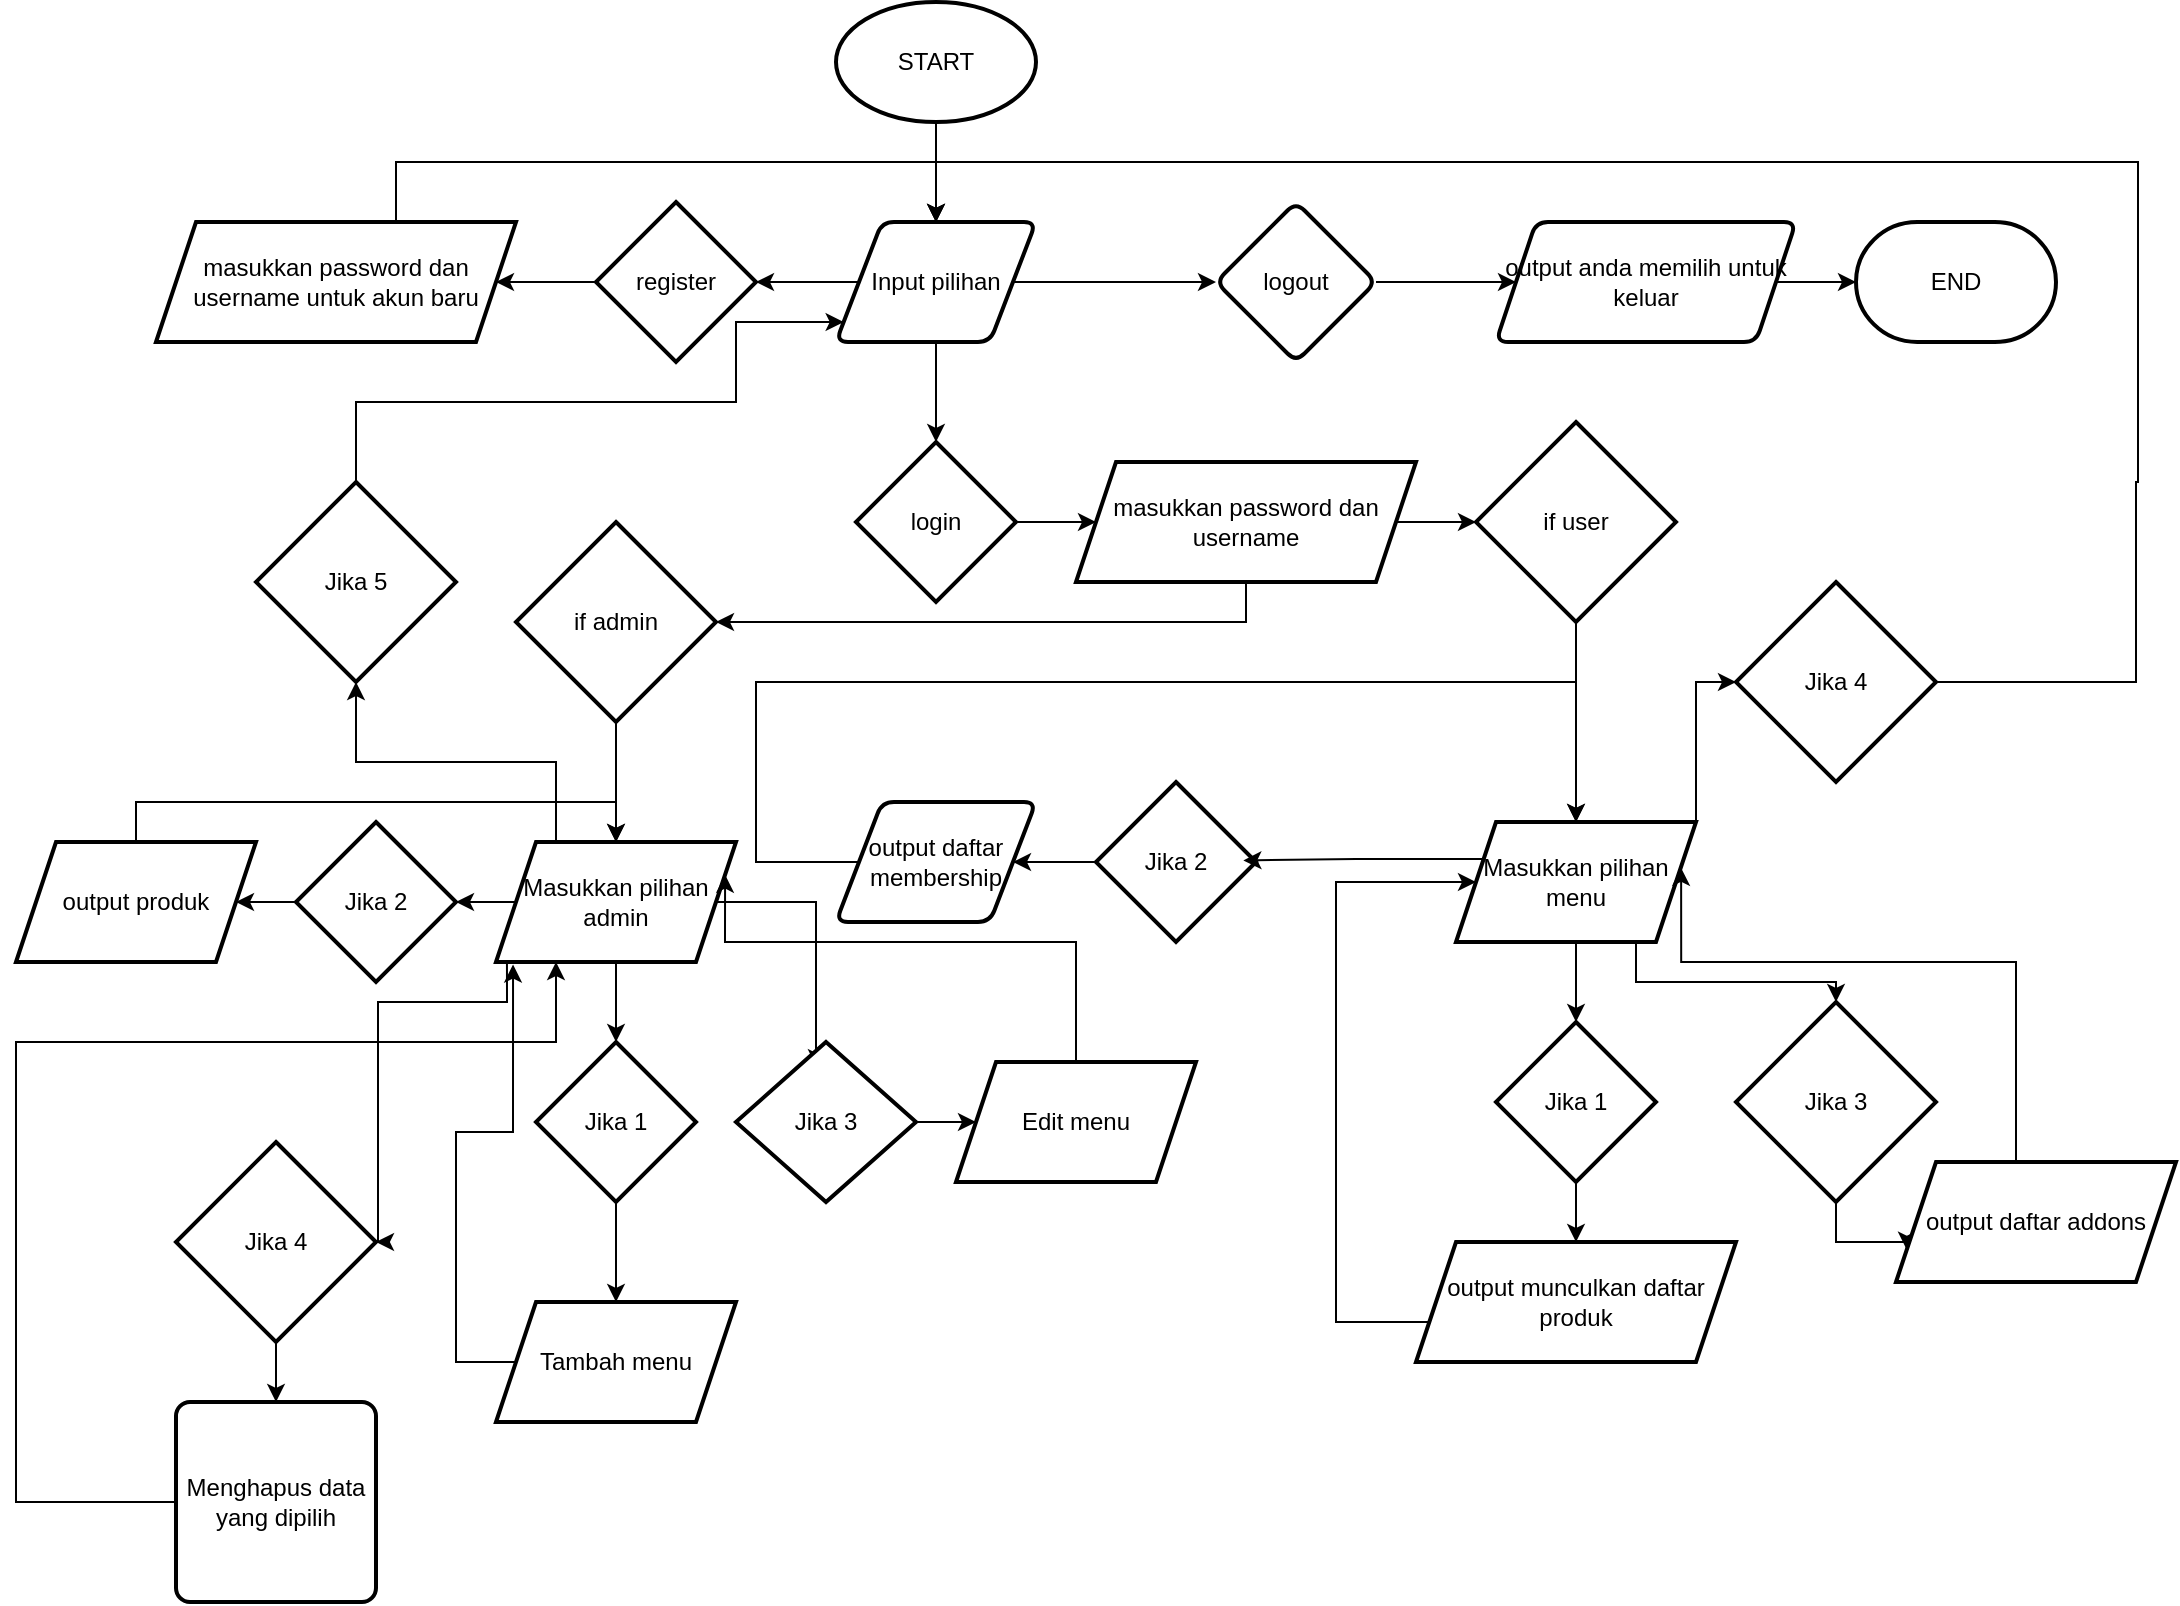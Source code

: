 <mxfile version="24.7.17">
  <diagram name="Page-1" id="qqGMOKMbEa1l0G2KRabw">
    <mxGraphModel dx="2444" dy="932" grid="1" gridSize="10" guides="1" tooltips="1" connect="1" arrows="1" fold="1" page="1" pageScale="1" pageWidth="850" pageHeight="1100" math="0" shadow="0">
      <root>
        <mxCell id="0" />
        <mxCell id="1" parent="0" />
        <mxCell id="nkQmbLQ5aovZRFHdUpuh-3" value="" style="edgeStyle=orthogonalEdgeStyle;rounded=0;orthogonalLoop=1;jettySize=auto;html=1;" edge="1" parent="1" source="nkQmbLQ5aovZRFHdUpuh-4" target="nkQmbLQ5aovZRFHdUpuh-2">
          <mxGeometry relative="1" as="geometry">
            <Array as="points">
              <mxPoint x="410" y="270" />
              <mxPoint x="410" y="270" />
            </Array>
          </mxGeometry>
        </mxCell>
        <mxCell id="nkQmbLQ5aovZRFHdUpuh-1" value="START" style="strokeWidth=2;html=1;shape=mxgraph.flowchart.start_1;whiteSpace=wrap;" vertex="1" parent="1">
          <mxGeometry x="360" y="160" width="100" height="60" as="geometry" />
        </mxCell>
        <mxCell id="nkQmbLQ5aovZRFHdUpuh-7" value="" style="edgeStyle=orthogonalEdgeStyle;rounded=0;orthogonalLoop=1;jettySize=auto;html=1;" edge="1" parent="1" source="nkQmbLQ5aovZRFHdUpuh-2" target="nkQmbLQ5aovZRFHdUpuh-6">
          <mxGeometry relative="1" as="geometry" />
        </mxCell>
        <mxCell id="nkQmbLQ5aovZRFHdUpuh-2" value="login" style="rhombus;whiteSpace=wrap;html=1;strokeWidth=2;" vertex="1" parent="1">
          <mxGeometry x="370" y="380" width="80" height="80" as="geometry" />
        </mxCell>
        <mxCell id="nkQmbLQ5aovZRFHdUpuh-5" value="" style="edgeStyle=orthogonalEdgeStyle;rounded=0;orthogonalLoop=1;jettySize=auto;html=1;" edge="1" parent="1" source="nkQmbLQ5aovZRFHdUpuh-1" target="nkQmbLQ5aovZRFHdUpuh-4">
          <mxGeometry relative="1" as="geometry">
            <mxPoint x="410" y="220" as="sourcePoint" />
            <mxPoint x="410" y="290" as="targetPoint" />
            <Array as="points" />
          </mxGeometry>
        </mxCell>
        <mxCell id="nkQmbLQ5aovZRFHdUpuh-28" value="" style="edgeStyle=orthogonalEdgeStyle;rounded=0;orthogonalLoop=1;jettySize=auto;html=1;" edge="1" parent="1" source="nkQmbLQ5aovZRFHdUpuh-4" target="nkQmbLQ5aovZRFHdUpuh-8">
          <mxGeometry relative="1" as="geometry" />
        </mxCell>
        <mxCell id="nkQmbLQ5aovZRFHdUpuh-33" value="" style="edgeStyle=orthogonalEdgeStyle;rounded=0;orthogonalLoop=1;jettySize=auto;html=1;" edge="1" parent="1" source="nkQmbLQ5aovZRFHdUpuh-4" target="nkQmbLQ5aovZRFHdUpuh-32">
          <mxGeometry relative="1" as="geometry">
            <Array as="points">
              <mxPoint x="500" y="300" />
              <mxPoint x="500" y="300" />
            </Array>
          </mxGeometry>
        </mxCell>
        <mxCell id="nkQmbLQ5aovZRFHdUpuh-4" value="Input pilihan" style="shape=parallelogram;html=1;strokeWidth=2;perimeter=parallelogramPerimeter;whiteSpace=wrap;rounded=1;arcSize=12;size=0.23;" vertex="1" parent="1">
          <mxGeometry x="360" y="270" width="100" height="60" as="geometry" />
        </mxCell>
        <mxCell id="nkQmbLQ5aovZRFHdUpuh-15" value="" style="edgeStyle=orthogonalEdgeStyle;rounded=0;orthogonalLoop=1;jettySize=auto;html=1;" edge="1" parent="1" source="nkQmbLQ5aovZRFHdUpuh-6" target="nkQmbLQ5aovZRFHdUpuh-14">
          <mxGeometry relative="1" as="geometry" />
        </mxCell>
        <mxCell id="nkQmbLQ5aovZRFHdUpuh-6" value="masukkan password dan username" style="shape=parallelogram;perimeter=parallelogramPerimeter;whiteSpace=wrap;html=1;fixedSize=1;strokeWidth=2;" vertex="1" parent="1">
          <mxGeometry x="480" y="390" width="170" height="60" as="geometry" />
        </mxCell>
        <mxCell id="nkQmbLQ5aovZRFHdUpuh-12" value="" style="edgeStyle=orthogonalEdgeStyle;rounded=0;orthogonalLoop=1;jettySize=auto;html=1;" edge="1" parent="1" source="nkQmbLQ5aovZRFHdUpuh-8" target="nkQmbLQ5aovZRFHdUpuh-11">
          <mxGeometry relative="1" as="geometry" />
        </mxCell>
        <mxCell id="nkQmbLQ5aovZRFHdUpuh-8" value="register" style="rhombus;whiteSpace=wrap;html=1;strokeWidth=2;" vertex="1" parent="1">
          <mxGeometry x="240" y="260" width="80" height="80" as="geometry" />
        </mxCell>
        <mxCell id="nkQmbLQ5aovZRFHdUpuh-31" style="edgeStyle=orthogonalEdgeStyle;rounded=0;orthogonalLoop=1;jettySize=auto;html=1;" edge="1" parent="1" source="nkQmbLQ5aovZRFHdUpuh-11" target="nkQmbLQ5aovZRFHdUpuh-4">
          <mxGeometry relative="1" as="geometry">
            <mxPoint x="110" y="190" as="targetPoint" />
            <Array as="points">
              <mxPoint x="140" y="240" />
              <mxPoint x="410" y="240" />
            </Array>
          </mxGeometry>
        </mxCell>
        <mxCell id="nkQmbLQ5aovZRFHdUpuh-11" value="masukkan password dan username untuk akun baru" style="shape=parallelogram;perimeter=parallelogramPerimeter;whiteSpace=wrap;html=1;fixedSize=1;strokeWidth=2;" vertex="1" parent="1">
          <mxGeometry x="20" y="270" width="180" height="60" as="geometry" />
        </mxCell>
        <mxCell id="nkQmbLQ5aovZRFHdUpuh-17" value="" style="edgeStyle=orthogonalEdgeStyle;rounded=0;orthogonalLoop=1;jettySize=auto;html=1;" edge="1" parent="1" source="nkQmbLQ5aovZRFHdUpuh-14" target="nkQmbLQ5aovZRFHdUpuh-16">
          <mxGeometry relative="1" as="geometry" />
        </mxCell>
        <mxCell id="nkQmbLQ5aovZRFHdUpuh-14" value="if user" style="strokeWidth=2;html=1;shape=mxgraph.flowchart.decision;whiteSpace=wrap;" vertex="1" parent="1">
          <mxGeometry x="680" y="370" width="100" height="100" as="geometry" />
        </mxCell>
        <mxCell id="nkQmbLQ5aovZRFHdUpuh-20" value="" style="edgeStyle=orthogonalEdgeStyle;rounded=0;orthogonalLoop=1;jettySize=auto;html=1;" edge="1" parent="1" source="nkQmbLQ5aovZRFHdUpuh-16" target="nkQmbLQ5aovZRFHdUpuh-19">
          <mxGeometry relative="1" as="geometry" />
        </mxCell>
        <mxCell id="nkQmbLQ5aovZRFHdUpuh-53" style="edgeStyle=orthogonalEdgeStyle;rounded=0;orthogonalLoop=1;jettySize=auto;html=1;exitX=0.75;exitY=1;exitDx=0;exitDy=0;" edge="1" parent="1" source="nkQmbLQ5aovZRFHdUpuh-16" target="nkQmbLQ5aovZRFHdUpuh-42">
          <mxGeometry relative="1" as="geometry">
            <Array as="points">
              <mxPoint x="760" y="650" />
              <mxPoint x="860" y="650" />
            </Array>
          </mxGeometry>
        </mxCell>
        <mxCell id="nkQmbLQ5aovZRFHdUpuh-56" style="edgeStyle=orthogonalEdgeStyle;rounded=0;orthogonalLoop=1;jettySize=auto;html=1;entryX=0;entryY=0.5;entryDx=0;entryDy=0;entryPerimeter=0;" edge="1" parent="1" source="nkQmbLQ5aovZRFHdUpuh-16" target="nkQmbLQ5aovZRFHdUpuh-52">
          <mxGeometry relative="1" as="geometry">
            <mxPoint x="930" y="600" as="targetPoint" />
            <Array as="points">
              <mxPoint x="790" y="500" />
            </Array>
          </mxGeometry>
        </mxCell>
        <mxCell id="nkQmbLQ5aovZRFHdUpuh-16" value="Masukkan pilihan menu" style="shape=parallelogram;perimeter=parallelogramPerimeter;whiteSpace=wrap;html=1;fixedSize=1;strokeWidth=2;" vertex="1" parent="1">
          <mxGeometry x="670" y="570" width="120" height="60" as="geometry" />
        </mxCell>
        <mxCell id="nkQmbLQ5aovZRFHdUpuh-22" value="" style="edgeStyle=orthogonalEdgeStyle;rounded=0;orthogonalLoop=1;jettySize=auto;html=1;" edge="1" parent="1" source="nkQmbLQ5aovZRFHdUpuh-19" target="nkQmbLQ5aovZRFHdUpuh-21">
          <mxGeometry relative="1" as="geometry" />
        </mxCell>
        <mxCell id="nkQmbLQ5aovZRFHdUpuh-19" value="Jika 1" style="rhombus;whiteSpace=wrap;html=1;strokeWidth=2;" vertex="1" parent="1">
          <mxGeometry x="690" y="670" width="80" height="80" as="geometry" />
        </mxCell>
        <mxCell id="nkQmbLQ5aovZRFHdUpuh-24" style="edgeStyle=orthogonalEdgeStyle;rounded=0;orthogonalLoop=1;jettySize=auto;html=1;" edge="1" parent="1" source="nkQmbLQ5aovZRFHdUpuh-21" target="nkQmbLQ5aovZRFHdUpuh-16">
          <mxGeometry relative="1" as="geometry">
            <mxPoint x="640" y="600" as="targetPoint" />
            <mxPoint x="680" y="890.0" as="sourcePoint" />
            <Array as="points">
              <mxPoint x="610" y="820" />
              <mxPoint x="610" y="600" />
            </Array>
          </mxGeometry>
        </mxCell>
        <mxCell id="nkQmbLQ5aovZRFHdUpuh-21" value="output munculkan daftar produk" style="shape=parallelogram;perimeter=parallelogramPerimeter;whiteSpace=wrap;html=1;fixedSize=1;strokeWidth=2;" vertex="1" parent="1">
          <mxGeometry x="650" y="780" width="160" height="60" as="geometry" />
        </mxCell>
        <mxCell id="nkQmbLQ5aovZRFHdUpuh-51" value="" style="edgeStyle=orthogonalEdgeStyle;rounded=0;orthogonalLoop=1;jettySize=auto;html=1;" edge="1" parent="1" source="nkQmbLQ5aovZRFHdUpuh-25" target="nkQmbLQ5aovZRFHdUpuh-27">
          <mxGeometry relative="1" as="geometry" />
        </mxCell>
        <mxCell id="nkQmbLQ5aovZRFHdUpuh-25" value="Jika 2" style="rhombus;whiteSpace=wrap;html=1;strokeWidth=2;" vertex="1" parent="1">
          <mxGeometry x="490" y="550" width="80" height="80" as="geometry" />
        </mxCell>
        <mxCell id="nkQmbLQ5aovZRFHdUpuh-27" value="output daftar membership" style="shape=parallelogram;html=1;strokeWidth=2;perimeter=parallelogramPerimeter;whiteSpace=wrap;rounded=1;arcSize=12;size=0.23;" vertex="1" parent="1">
          <mxGeometry x="360" y="560" width="100" height="60" as="geometry" />
        </mxCell>
        <mxCell id="nkQmbLQ5aovZRFHdUpuh-35" value="" style="edgeStyle=orthogonalEdgeStyle;rounded=0;orthogonalLoop=1;jettySize=auto;html=1;" edge="1" parent="1" source="nkQmbLQ5aovZRFHdUpuh-32" target="nkQmbLQ5aovZRFHdUpuh-34">
          <mxGeometry relative="1" as="geometry" />
        </mxCell>
        <mxCell id="nkQmbLQ5aovZRFHdUpuh-32" value="logout" style="rhombus;whiteSpace=wrap;html=1;strokeWidth=2;rounded=1;arcSize=12;" vertex="1" parent="1">
          <mxGeometry x="550" y="260" width="80" height="80" as="geometry" />
        </mxCell>
        <mxCell id="nkQmbLQ5aovZRFHdUpuh-48" value="" style="edgeStyle=orthogonalEdgeStyle;rounded=0;orthogonalLoop=1;jettySize=auto;html=1;" edge="1" parent="1" source="nkQmbLQ5aovZRFHdUpuh-34" target="nkQmbLQ5aovZRFHdUpuh-47">
          <mxGeometry relative="1" as="geometry" />
        </mxCell>
        <mxCell id="nkQmbLQ5aovZRFHdUpuh-34" value="output anda memilih untuk keluar" style="shape=parallelogram;perimeter=parallelogramPerimeter;whiteSpace=wrap;html=1;fixedSize=1;strokeWidth=2;rounded=1;arcSize=12;" vertex="1" parent="1">
          <mxGeometry x="690" y="270" width="150" height="60" as="geometry" />
        </mxCell>
        <mxCell id="nkQmbLQ5aovZRFHdUpuh-54" style="edgeStyle=orthogonalEdgeStyle;rounded=0;orthogonalLoop=1;jettySize=auto;html=1;entryX=0;entryY=0.75;entryDx=0;entryDy=0;" edge="1" parent="1" source="nkQmbLQ5aovZRFHdUpuh-42" target="nkQmbLQ5aovZRFHdUpuh-43">
          <mxGeometry relative="1" as="geometry" />
        </mxCell>
        <mxCell id="nkQmbLQ5aovZRFHdUpuh-42" value="Jika 3" style="strokeWidth=2;html=1;shape=mxgraph.flowchart.decision;whiteSpace=wrap;" vertex="1" parent="1">
          <mxGeometry x="810" y="660" width="100" height="100" as="geometry" />
        </mxCell>
        <mxCell id="nkQmbLQ5aovZRFHdUpuh-45" style="edgeStyle=orthogonalEdgeStyle;rounded=0;orthogonalLoop=1;jettySize=auto;html=1;entryX=0.5;entryY=0;entryDx=0;entryDy=0;exitX=0;exitY=0.5;exitDx=0;exitDy=0;" edge="1" parent="1" source="nkQmbLQ5aovZRFHdUpuh-27" target="nkQmbLQ5aovZRFHdUpuh-16">
          <mxGeometry relative="1" as="geometry">
            <mxPoint x="310" y="500" as="targetPoint" />
            <Array as="points">
              <mxPoint x="320" y="590" />
              <mxPoint x="320" y="500" />
              <mxPoint x="730" y="500" />
            </Array>
          </mxGeometry>
        </mxCell>
        <mxCell id="nkQmbLQ5aovZRFHdUpuh-55" style="edgeStyle=orthogonalEdgeStyle;rounded=0;orthogonalLoop=1;jettySize=auto;html=1;entryX=0.938;entryY=0.382;entryDx=0;entryDy=0;entryPerimeter=0;" edge="1" parent="1" source="nkQmbLQ5aovZRFHdUpuh-43" target="nkQmbLQ5aovZRFHdUpuh-16">
          <mxGeometry relative="1" as="geometry">
            <mxPoint x="1020" y="660" as="targetPoint" />
            <Array as="points">
              <mxPoint x="950" y="640" />
              <mxPoint x="783" y="640" />
            </Array>
          </mxGeometry>
        </mxCell>
        <mxCell id="nkQmbLQ5aovZRFHdUpuh-43" value="output daftar addons" style="shape=parallelogram;perimeter=parallelogramPerimeter;whiteSpace=wrap;html=1;fixedSize=1;strokeWidth=2;" vertex="1" parent="1">
          <mxGeometry x="890" y="740" width="140" height="60" as="geometry" />
        </mxCell>
        <mxCell id="nkQmbLQ5aovZRFHdUpuh-47" value="END" style="strokeWidth=2;html=1;shape=mxgraph.flowchart.terminator;whiteSpace=wrap;" vertex="1" parent="1">
          <mxGeometry x="870" y="270" width="100" height="60" as="geometry" />
        </mxCell>
        <mxCell id="nkQmbLQ5aovZRFHdUpuh-50" style="edgeStyle=orthogonalEdgeStyle;rounded=0;orthogonalLoop=1;jettySize=auto;html=1;exitX=0;exitY=0.25;exitDx=0;exitDy=0;entryX=0.921;entryY=0.49;entryDx=0;entryDy=0;entryPerimeter=0;" edge="1" parent="1" source="nkQmbLQ5aovZRFHdUpuh-16" target="nkQmbLQ5aovZRFHdUpuh-25">
          <mxGeometry relative="1" as="geometry" />
        </mxCell>
        <mxCell id="nkQmbLQ5aovZRFHdUpuh-57" style="edgeStyle=orthogonalEdgeStyle;rounded=0;orthogonalLoop=1;jettySize=auto;html=1;" edge="1" parent="1" source="nkQmbLQ5aovZRFHdUpuh-52">
          <mxGeometry relative="1" as="geometry">
            <mxPoint x="410" y="270" as="targetPoint" />
            <Array as="points">
              <mxPoint x="1010" y="500" />
              <mxPoint x="1010" y="400" />
              <mxPoint x="1011" y="400" />
              <mxPoint x="1011" y="240" />
              <mxPoint x="410" y="240" />
            </Array>
          </mxGeometry>
        </mxCell>
        <mxCell id="nkQmbLQ5aovZRFHdUpuh-52" value="Jika 4" style="strokeWidth=2;html=1;shape=mxgraph.flowchart.decision;whiteSpace=wrap;" vertex="1" parent="1">
          <mxGeometry x="810" y="450" width="100" height="100" as="geometry" />
        </mxCell>
        <mxCell id="nkQmbLQ5aovZRFHdUpuh-63" value="" style="edgeStyle=orthogonalEdgeStyle;rounded=0;orthogonalLoop=1;jettySize=auto;html=1;" edge="1" parent="1" source="nkQmbLQ5aovZRFHdUpuh-6" target="nkQmbLQ5aovZRFHdUpuh-62">
          <mxGeometry relative="1" as="geometry">
            <mxPoint x="210" y="480" as="targetPoint" />
            <mxPoint x="565" y="450" as="sourcePoint" />
            <Array as="points">
              <mxPoint x="565" y="470" />
            </Array>
          </mxGeometry>
        </mxCell>
        <mxCell id="nkQmbLQ5aovZRFHdUpuh-66" value="" style="edgeStyle=orthogonalEdgeStyle;rounded=0;orthogonalLoop=1;jettySize=auto;html=1;" edge="1" parent="1" source="nkQmbLQ5aovZRFHdUpuh-62" target="nkQmbLQ5aovZRFHdUpuh-65">
          <mxGeometry relative="1" as="geometry" />
        </mxCell>
        <mxCell id="nkQmbLQ5aovZRFHdUpuh-62" value="if admin" style="strokeWidth=2;html=1;shape=mxgraph.flowchart.decision;whiteSpace=wrap;" vertex="1" parent="1">
          <mxGeometry x="200" y="420" width="100" height="100" as="geometry" />
        </mxCell>
        <mxCell id="nkQmbLQ5aovZRFHdUpuh-68" value="" style="edgeStyle=orthogonalEdgeStyle;rounded=0;orthogonalLoop=1;jettySize=auto;html=1;" edge="1" parent="1" source="nkQmbLQ5aovZRFHdUpuh-65" target="nkQmbLQ5aovZRFHdUpuh-67">
          <mxGeometry relative="1" as="geometry" />
        </mxCell>
        <mxCell id="nkQmbLQ5aovZRFHdUpuh-73" value="" style="edgeStyle=orthogonalEdgeStyle;rounded=0;orthogonalLoop=1;jettySize=auto;html=1;" edge="1" parent="1" source="nkQmbLQ5aovZRFHdUpuh-65" target="nkQmbLQ5aovZRFHdUpuh-72">
          <mxGeometry relative="1" as="geometry" />
        </mxCell>
        <mxCell id="nkQmbLQ5aovZRFHdUpuh-76" style="edgeStyle=orthogonalEdgeStyle;rounded=0;orthogonalLoop=1;jettySize=auto;html=1;entryX=0.5;entryY=0.1;entryDx=0;entryDy=0;entryPerimeter=0;" edge="1" parent="1" source="nkQmbLQ5aovZRFHdUpuh-65" target="nkQmbLQ5aovZRFHdUpuh-77">
          <mxGeometry relative="1" as="geometry">
            <mxPoint x="330.0" y="680" as="targetPoint" />
            <Array as="points">
              <mxPoint x="350" y="610" />
            </Array>
          </mxGeometry>
        </mxCell>
        <mxCell id="nkQmbLQ5aovZRFHdUpuh-87" style="edgeStyle=orthogonalEdgeStyle;rounded=0;orthogonalLoop=1;jettySize=auto;html=1;exitX=0;exitY=0.75;exitDx=0;exitDy=0;" edge="1" parent="1" source="nkQmbLQ5aovZRFHdUpuh-65">
          <mxGeometry relative="1" as="geometry">
            <mxPoint x="130.0" y="780" as="targetPoint" />
            <Array as="points">
              <mxPoint x="196" y="660" />
              <mxPoint x="131" y="660" />
              <mxPoint x="131" y="780" />
            </Array>
          </mxGeometry>
        </mxCell>
        <mxCell id="nkQmbLQ5aovZRFHdUpuh-89" style="edgeStyle=orthogonalEdgeStyle;rounded=0;orthogonalLoop=1;jettySize=auto;html=1;exitX=0.25;exitY=0;exitDx=0;exitDy=0;entryX=0.5;entryY=1;entryDx=0;entryDy=0;entryPerimeter=0;" edge="1" parent="1" source="nkQmbLQ5aovZRFHdUpuh-65" target="nkQmbLQ5aovZRFHdUpuh-90">
          <mxGeometry relative="1" as="geometry">
            <mxPoint x="120.0" y="460.0" as="targetPoint" />
          </mxGeometry>
        </mxCell>
        <mxCell id="nkQmbLQ5aovZRFHdUpuh-65" value="Masukkan pilihan admin" style="shape=parallelogram;perimeter=parallelogramPerimeter;whiteSpace=wrap;html=1;fixedSize=1;strokeWidth=2;" vertex="1" parent="1">
          <mxGeometry x="190" y="580" width="120" height="60" as="geometry" />
        </mxCell>
        <mxCell id="nkQmbLQ5aovZRFHdUpuh-70" value="" style="edgeStyle=orthogonalEdgeStyle;rounded=0;orthogonalLoop=1;jettySize=auto;html=1;" edge="1" parent="1" source="nkQmbLQ5aovZRFHdUpuh-67" target="nkQmbLQ5aovZRFHdUpuh-69">
          <mxGeometry relative="1" as="geometry" />
        </mxCell>
        <mxCell id="nkQmbLQ5aovZRFHdUpuh-67" value="Jika 1" style="rhombus;whiteSpace=wrap;html=1;strokeWidth=2;" vertex="1" parent="1">
          <mxGeometry x="210" y="680" width="80" height="80" as="geometry" />
        </mxCell>
        <mxCell id="nkQmbLQ5aovZRFHdUpuh-69" value="Tambah menu" style="shape=parallelogram;perimeter=parallelogramPerimeter;whiteSpace=wrap;html=1;fixedSize=1;strokeWidth=2;" vertex="1" parent="1">
          <mxGeometry x="190" y="810" width="120" height="60" as="geometry" />
        </mxCell>
        <mxCell id="nkQmbLQ5aovZRFHdUpuh-75" value="" style="edgeStyle=orthogonalEdgeStyle;rounded=0;orthogonalLoop=1;jettySize=auto;html=1;" edge="1" parent="1" source="nkQmbLQ5aovZRFHdUpuh-72" target="nkQmbLQ5aovZRFHdUpuh-74">
          <mxGeometry relative="1" as="geometry" />
        </mxCell>
        <mxCell id="nkQmbLQ5aovZRFHdUpuh-72" value="Jika 2" style="rhombus;whiteSpace=wrap;html=1;strokeWidth=2;" vertex="1" parent="1">
          <mxGeometry x="90" y="570" width="80" height="80" as="geometry" />
        </mxCell>
        <mxCell id="nkQmbLQ5aovZRFHdUpuh-85" style="edgeStyle=orthogonalEdgeStyle;rounded=0;orthogonalLoop=1;jettySize=auto;html=1;entryX=0.5;entryY=0;entryDx=0;entryDy=0;" edge="1" parent="1" source="nkQmbLQ5aovZRFHdUpuh-74" target="nkQmbLQ5aovZRFHdUpuh-65">
          <mxGeometry relative="1" as="geometry">
            <mxPoint x="-10" y="540" as="targetPoint" />
            <Array as="points">
              <mxPoint x="10" y="560" />
              <mxPoint x="250" y="560" />
            </Array>
          </mxGeometry>
        </mxCell>
        <mxCell id="nkQmbLQ5aovZRFHdUpuh-74" value="output produk" style="shape=parallelogram;perimeter=parallelogramPerimeter;whiteSpace=wrap;html=1;fixedSize=1;strokeWidth=2;" vertex="1" parent="1">
          <mxGeometry x="-50" y="580" width="120" height="60" as="geometry" />
        </mxCell>
        <mxCell id="nkQmbLQ5aovZRFHdUpuh-82" value="" style="edgeStyle=orthogonalEdgeStyle;rounded=0;orthogonalLoop=1;jettySize=auto;html=1;" edge="1" parent="1" source="nkQmbLQ5aovZRFHdUpuh-77" target="nkQmbLQ5aovZRFHdUpuh-81">
          <mxGeometry relative="1" as="geometry" />
        </mxCell>
        <mxCell id="nkQmbLQ5aovZRFHdUpuh-77" value="Jika 3" style="strokeWidth=2;html=1;shape=mxgraph.flowchart.decision;whiteSpace=wrap;" vertex="1" parent="1">
          <mxGeometry x="310" y="680" width="90" height="80" as="geometry" />
        </mxCell>
        <mxCell id="nkQmbLQ5aovZRFHdUpuh-84" style="edgeStyle=orthogonalEdgeStyle;rounded=0;orthogonalLoop=1;jettySize=auto;html=1;entryX=1;entryY=0.25;entryDx=0;entryDy=0;" edge="1" parent="1" source="nkQmbLQ5aovZRFHdUpuh-81" target="nkQmbLQ5aovZRFHdUpuh-65">
          <mxGeometry relative="1" as="geometry">
            <mxPoint x="500" y="650" as="targetPoint" />
            <Array as="points">
              <mxPoint x="480" y="630" />
              <mxPoint x="305" y="630" />
            </Array>
          </mxGeometry>
        </mxCell>
        <mxCell id="nkQmbLQ5aovZRFHdUpuh-81" value="Edit menu" style="shape=parallelogram;perimeter=parallelogramPerimeter;whiteSpace=wrap;html=1;fixedSize=1;strokeWidth=2;" vertex="1" parent="1">
          <mxGeometry x="420" y="690" width="120" height="60" as="geometry" />
        </mxCell>
        <mxCell id="nkQmbLQ5aovZRFHdUpuh-86" style="edgeStyle=orthogonalEdgeStyle;rounded=0;orthogonalLoop=1;jettySize=auto;html=1;entryX=0.071;entryY=1.021;entryDx=0;entryDy=0;entryPerimeter=0;" edge="1" parent="1" source="nkQmbLQ5aovZRFHdUpuh-69" target="nkQmbLQ5aovZRFHdUpuh-65">
          <mxGeometry relative="1" as="geometry">
            <Array as="points">
              <mxPoint x="170" y="840" />
              <mxPoint x="170" y="725" />
              <mxPoint x="199" y="725" />
            </Array>
          </mxGeometry>
        </mxCell>
        <mxCell id="nkQmbLQ5aovZRFHdUpuh-94" value="" style="edgeStyle=orthogonalEdgeStyle;rounded=0;orthogonalLoop=1;jettySize=auto;html=1;entryX=0.5;entryY=0;entryDx=0;entryDy=0;" edge="1" parent="1" source="nkQmbLQ5aovZRFHdUpuh-88" target="nkQmbLQ5aovZRFHdUpuh-95">
          <mxGeometry relative="1" as="geometry">
            <mxPoint x="80.0" y="930" as="targetPoint" />
          </mxGeometry>
        </mxCell>
        <mxCell id="nkQmbLQ5aovZRFHdUpuh-88" value="Jika 4" style="strokeWidth=2;html=1;shape=mxgraph.flowchart.decision;whiteSpace=wrap;" vertex="1" parent="1">
          <mxGeometry x="30" y="730" width="100" height="100" as="geometry" />
        </mxCell>
        <mxCell id="nkQmbLQ5aovZRFHdUpuh-92" style="edgeStyle=orthogonalEdgeStyle;rounded=0;orthogonalLoop=1;jettySize=auto;html=1;" edge="1" parent="1" source="nkQmbLQ5aovZRFHdUpuh-90" target="nkQmbLQ5aovZRFHdUpuh-4">
          <mxGeometry relative="1" as="geometry">
            <mxPoint x="330" y="320" as="targetPoint" />
            <Array as="points">
              <mxPoint x="120" y="360" />
              <mxPoint x="310" y="360" />
              <mxPoint x="310" y="320" />
            </Array>
          </mxGeometry>
        </mxCell>
        <mxCell id="nkQmbLQ5aovZRFHdUpuh-90" value="Jika 5" style="strokeWidth=2;html=1;shape=mxgraph.flowchart.decision;whiteSpace=wrap;" vertex="1" parent="1">
          <mxGeometry x="70" y="400" width="100" height="100" as="geometry" />
        </mxCell>
        <mxCell id="nkQmbLQ5aovZRFHdUpuh-98" style="edgeStyle=orthogonalEdgeStyle;rounded=0;orthogonalLoop=1;jettySize=auto;html=1;entryX=0.25;entryY=1;entryDx=0;entryDy=0;" edge="1" parent="1" source="nkQmbLQ5aovZRFHdUpuh-95" target="nkQmbLQ5aovZRFHdUpuh-65">
          <mxGeometry relative="1" as="geometry">
            <mxPoint x="-20.0" y="680" as="targetPoint" />
            <Array as="points">
              <mxPoint x="-50" y="910" />
              <mxPoint x="-50" y="680" />
              <mxPoint x="220" y="680" />
            </Array>
          </mxGeometry>
        </mxCell>
        <mxCell id="nkQmbLQ5aovZRFHdUpuh-95" value="Menghapus data yang dipilih" style="rounded=1;whiteSpace=wrap;html=1;absoluteArcSize=1;arcSize=14;strokeWidth=2;" vertex="1" parent="1">
          <mxGeometry x="30" y="860" width="100" height="100" as="geometry" />
        </mxCell>
      </root>
    </mxGraphModel>
  </diagram>
</mxfile>
